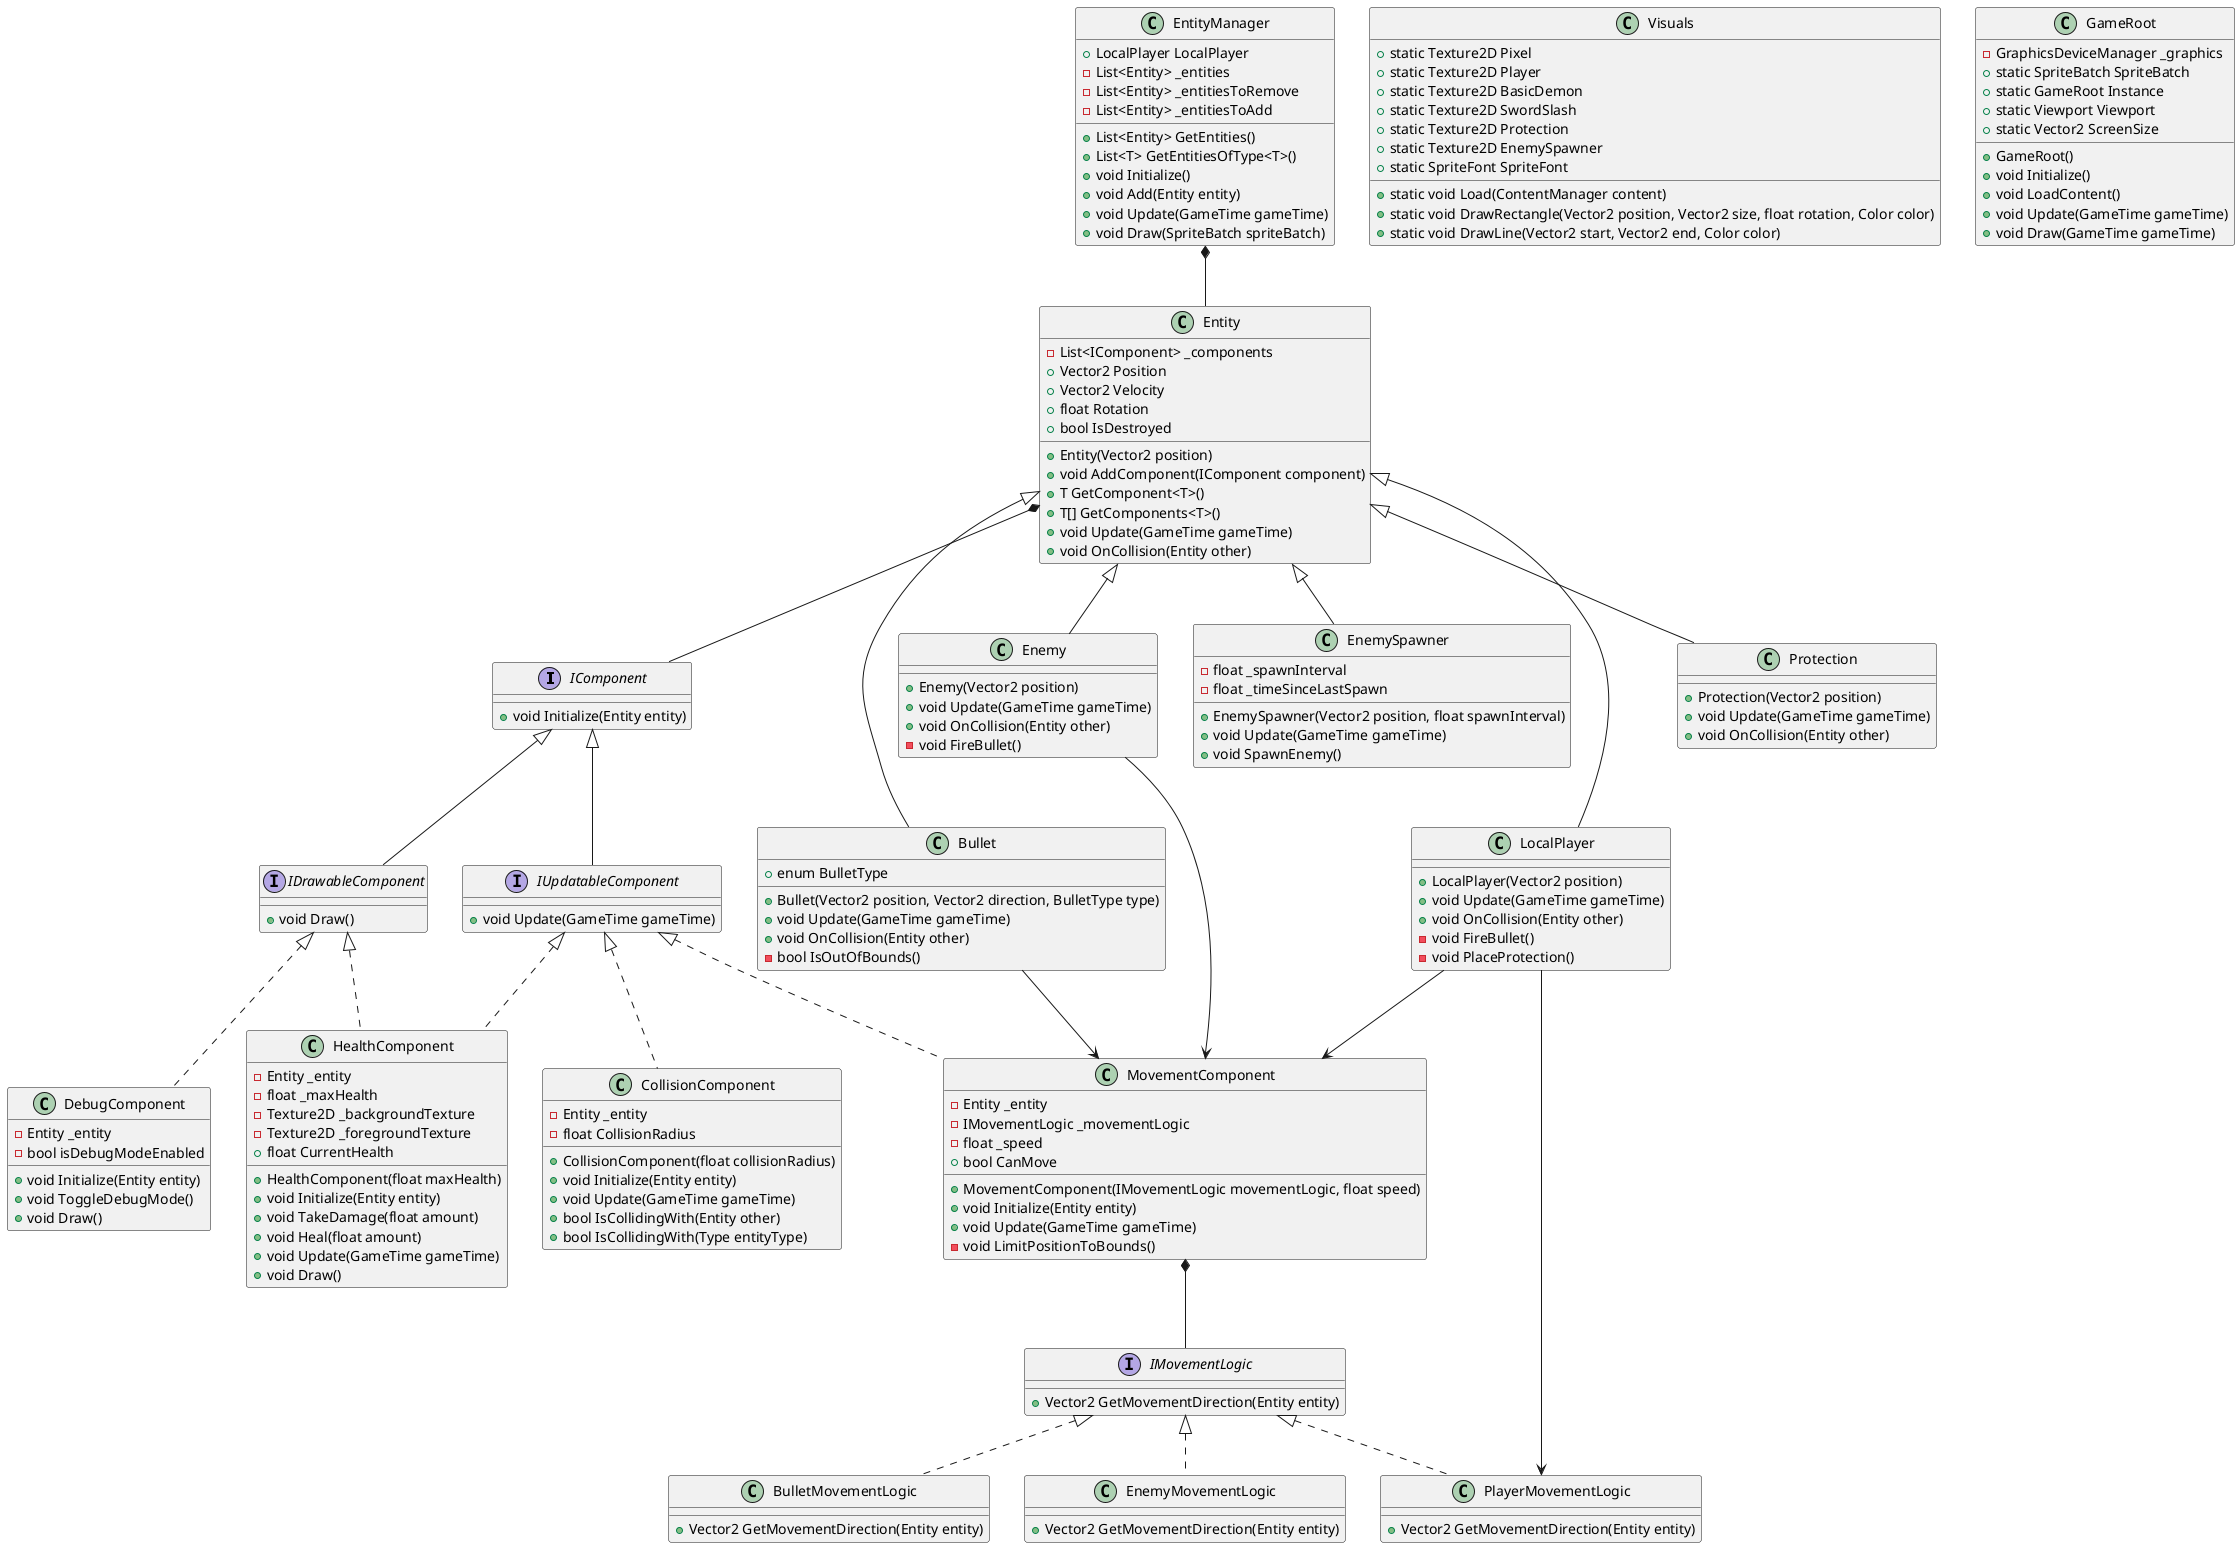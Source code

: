 @startuml

interface IComponent {
    + void Initialize(Entity entity)
}

interface IDrawableComponent extends IComponent {
    + void Draw()
}

interface IUpdatableComponent extends IComponent {
    + void Update(GameTime gameTime)
}

interface IMovementLogic {
    + Vector2 GetMovementDirection(Entity entity)
}

class CollisionComponent implements IUpdatableComponent {
    - Entity _entity
    - float CollisionRadius
    + CollisionComponent(float collisionRadius)
    + void Initialize(Entity entity)
    + void Update(GameTime gameTime)
    + bool IsCollidingWith(Entity other)
    + bool IsCollidingWith(Type entityType)
}

class DebugComponent implements IDrawableComponent {
    - Entity _entity
    - bool isDebugModeEnabled
    + void Initialize(Entity entity)
    + void ToggleDebugMode()
    + void Draw()
}

class HealthComponent implements IUpdatableComponent, IDrawableComponent {
    - Entity _entity
    - float _maxHealth
    - Texture2D _backgroundTexture
    - Texture2D _foregroundTexture
    + float CurrentHealth
    + HealthComponent(float maxHealth)
    + void Initialize(Entity entity)
    + void TakeDamage(float amount)
    + void Heal(float amount)
    + void Update(GameTime gameTime)
    + void Draw()
}

class MovementComponent implements IUpdatableComponent {
    - Entity _entity
    - IMovementLogic _movementLogic
    - float _speed
    + bool CanMove
    + MovementComponent(IMovementLogic movementLogic, float speed)
    + void Initialize(Entity entity)
    + void Update(GameTime gameTime)
    - void LimitPositionToBounds()
}

class BulletMovementLogic implements IMovementLogic {
    + Vector2 GetMovementDirection(Entity entity)
}

class EnemyMovementLogic implements IMovementLogic {
    + Vector2 GetMovementDirection(Entity entity)
}

class PlayerMovementLogic implements IMovementLogic {
    + Vector2 GetMovementDirection(Entity entity)
}

class Bullet extends Entity {
    + enum BulletType
    + Bullet(Vector2 position, Vector2 direction, BulletType type)
    + void Update(GameTime gameTime)
    + void OnCollision(Entity other)
    - bool IsOutOfBounds()
}

class Enemy extends Entity {
    + Enemy(Vector2 position)
    + void Update(GameTime gameTime)
    + void OnCollision(Entity other)
    - void FireBullet()
}

class EnemySpawner extends Entity {
    - float _spawnInterval
    - float _timeSinceLastSpawn
    + EnemySpawner(Vector2 position, float spawnInterval)
    + void Update(GameTime gameTime)
    + void SpawnEnemy()
}

class LocalPlayer extends Entity {
    + LocalPlayer(Vector2 position)
    + void Update(GameTime gameTime)
    + void OnCollision(Entity other)
    - void FireBullet()
    - void PlaceProtection()
}

class Protection extends Entity {
    + Protection(Vector2 position)
    + void Update(GameTime gameTime)
    + void OnCollision(Entity other)
}

class Entity {
    - List<IComponent> _components
    + Vector2 Position
    + Vector2 Velocity
    + float Rotation
    + bool IsDestroyed
    + Entity(Vector2 position)
    + void AddComponent(IComponent component)
    + T GetComponent<T>()
    + T[] GetComponents<T>()
    + void Update(GameTime gameTime)
    + void OnCollision(Entity other)
}

class EntityManager {
    + LocalPlayer LocalPlayer
    - List<Entity> _entities
    - List<Entity> _entitiesToRemove
    - List<Entity> _entitiesToAdd
    + List<Entity> GetEntities()
    + List<T> GetEntitiesOfType<T>()
    + void Initialize()
    + void Add(Entity entity)
    + void Update(GameTime gameTime)
    + void Draw(SpriteBatch spriteBatch)
}

class Visuals {
    + static Texture2D Pixel
    + static Texture2D Player
    + static Texture2D BasicDemon
    + static Texture2D SwordSlash
    + static Texture2D Protection
    + static Texture2D EnemySpawner
    + static SpriteFont SpriteFont
    + static void Load(ContentManager content)
    + static void DrawRectangle(Vector2 position, Vector2 size, float rotation, Color color)
    + static void DrawLine(Vector2 start, Vector2 end, Color color)
}

class GameRoot {
    - GraphicsDeviceManager _graphics
    + static SpriteBatch SpriteBatch
    + static GameRoot Instance
    + static Viewport Viewport
    + static Vector2 ScreenSize
    + GameRoot()
    + void Initialize()
    + void LoadContent()
    + void Update(GameTime gameTime)
    + void Draw(GameTime gameTime)
}

' Key Associations
EntityManager *-- Entity
Entity *-- IComponent
MovementComponent *-- IMovementLogic
LocalPlayer --> PlayerMovementLogic
Bullet --> MovementComponent
Enemy --> MovementComponent
LocalPlayer --> MovementComponent

@enduml
